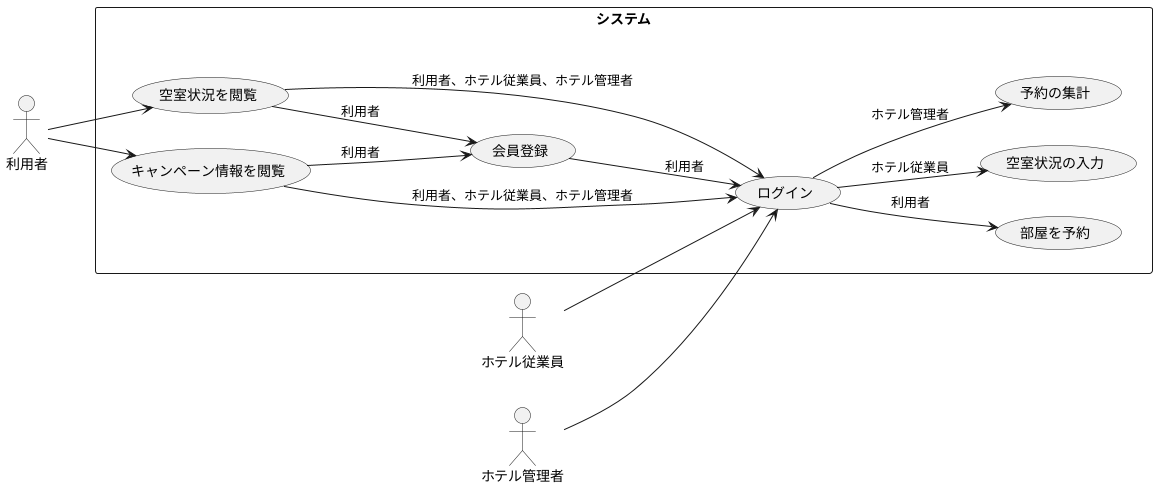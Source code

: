@startuml aaa
left to right direction

actor 利用者 as user
actor ホテル従業員 as staff
actor ホテル管理者 as admin

rectangle システム {

(ログイン) --> (部屋を予約) : 利用者
(ログイン) --> (空室状況の入力) : ホテル従業員
(ログイン) --> (予約の集計) : ホテル管理者

(会員登録) --> (ログイン) : 利用者

(空室状況を閲覧) --> (会員登録) : 利用者
(キャンペーン情報を閲覧) --> (会員登録) : 利用者
(空室状況を閲覧) --> (ログイン) : 利用者、ホテル従業員、ホテル管理者
(キャンペーン情報を閲覧) --> (ログイン) : 利用者、ホテル従業員、ホテル管理者

}

user --> (空室状況を閲覧)
user --> (キャンペーン情報を閲覧)
staff --> (ログイン)
admin --> (ログイン)

@enduml